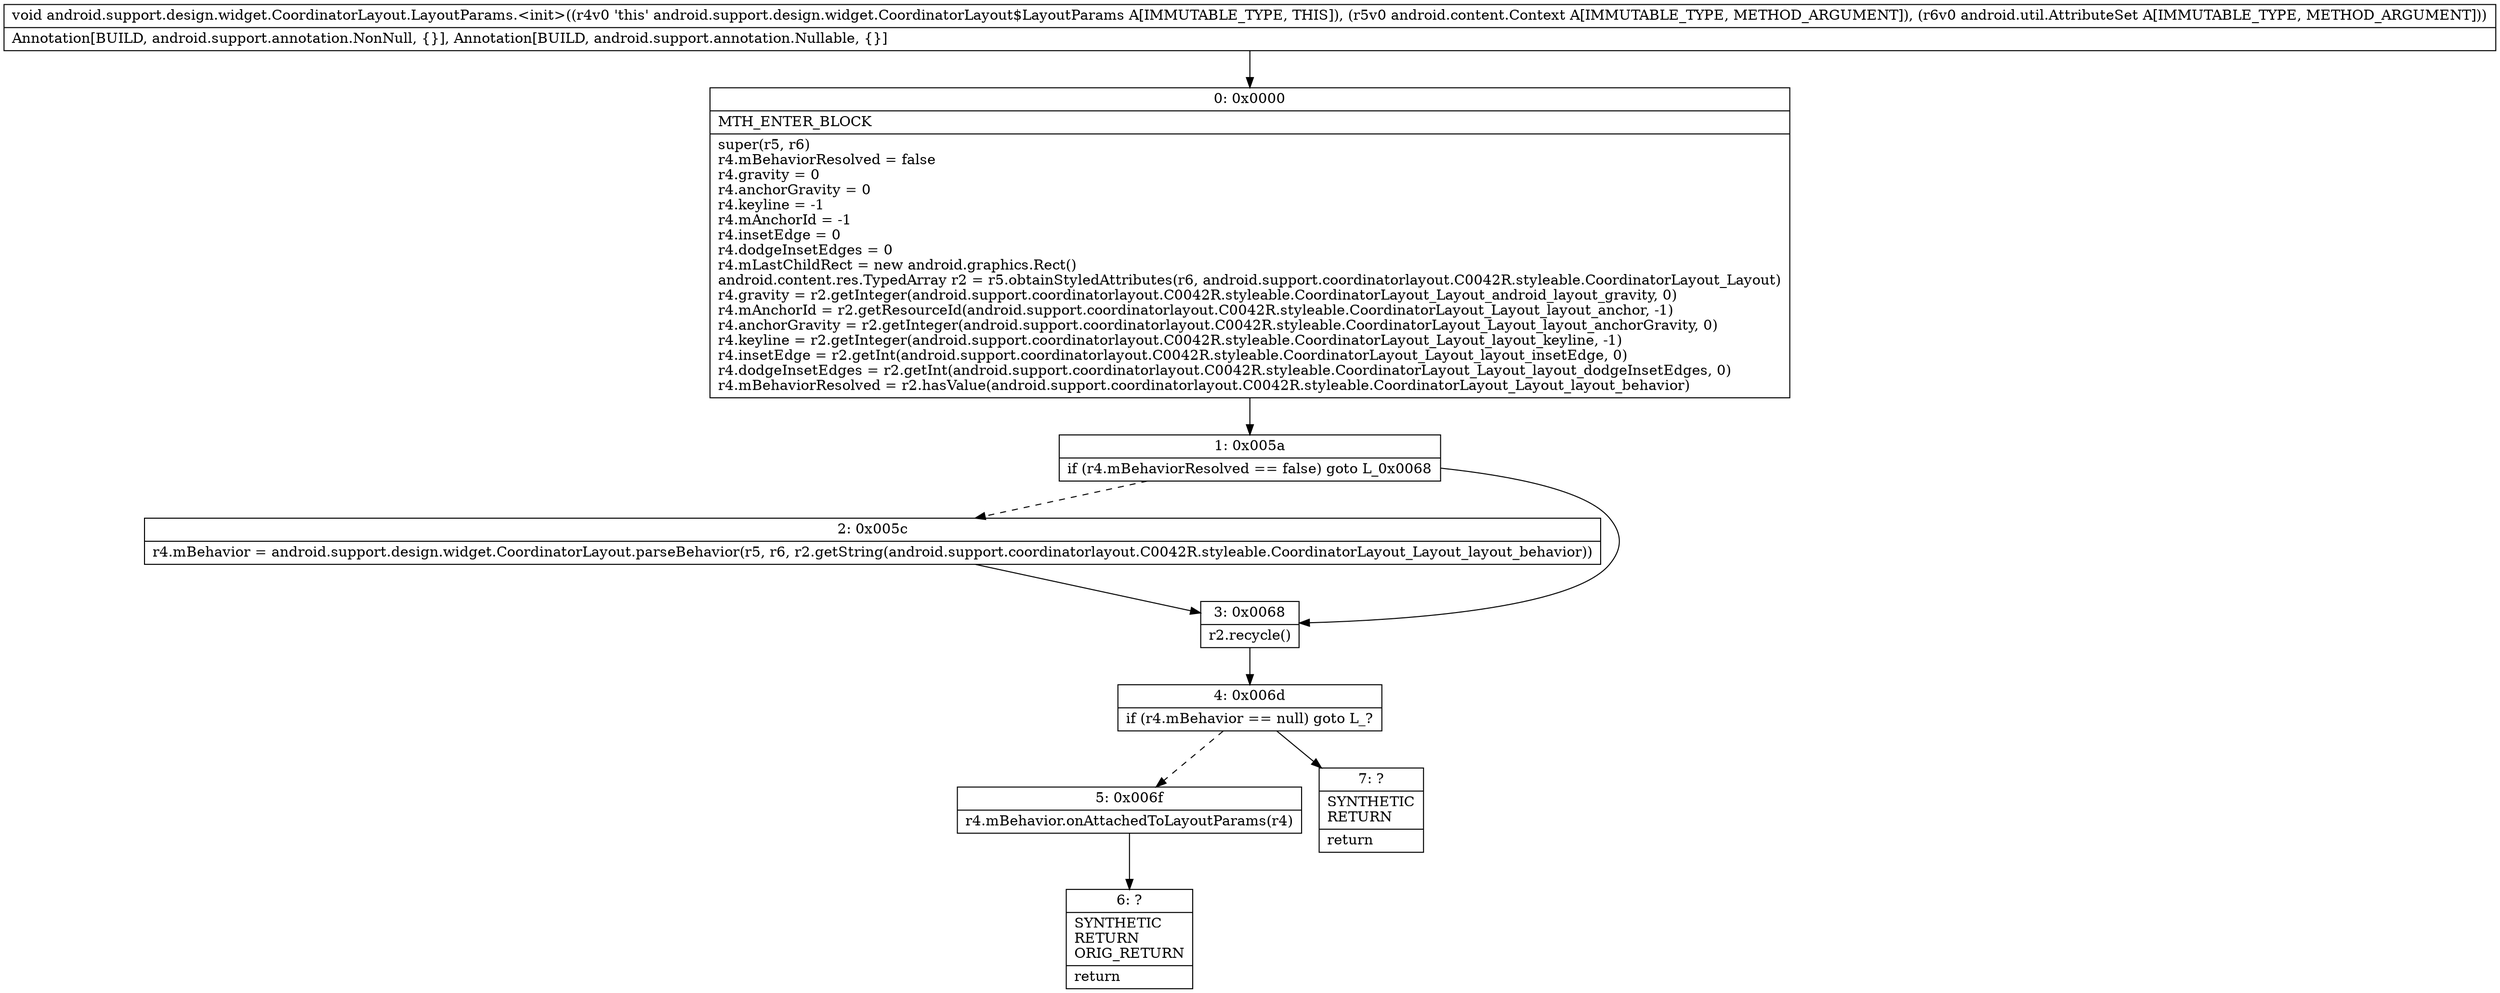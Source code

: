 digraph "CFG forandroid.support.design.widget.CoordinatorLayout.LayoutParams.\<init\>(Landroid\/content\/Context;Landroid\/util\/AttributeSet;)V" {
Node_0 [shape=record,label="{0\:\ 0x0000|MTH_ENTER_BLOCK\l|super(r5, r6)\lr4.mBehaviorResolved = false\lr4.gravity = 0\lr4.anchorGravity = 0\lr4.keyline = \-1\lr4.mAnchorId = \-1\lr4.insetEdge = 0\lr4.dodgeInsetEdges = 0\lr4.mLastChildRect = new android.graphics.Rect()\landroid.content.res.TypedArray r2 = r5.obtainStyledAttributes(r6, android.support.coordinatorlayout.C0042R.styleable.CoordinatorLayout_Layout)\lr4.gravity = r2.getInteger(android.support.coordinatorlayout.C0042R.styleable.CoordinatorLayout_Layout_android_layout_gravity, 0)\lr4.mAnchorId = r2.getResourceId(android.support.coordinatorlayout.C0042R.styleable.CoordinatorLayout_Layout_layout_anchor, \-1)\lr4.anchorGravity = r2.getInteger(android.support.coordinatorlayout.C0042R.styleable.CoordinatorLayout_Layout_layout_anchorGravity, 0)\lr4.keyline = r2.getInteger(android.support.coordinatorlayout.C0042R.styleable.CoordinatorLayout_Layout_layout_keyline, \-1)\lr4.insetEdge = r2.getInt(android.support.coordinatorlayout.C0042R.styleable.CoordinatorLayout_Layout_layout_insetEdge, 0)\lr4.dodgeInsetEdges = r2.getInt(android.support.coordinatorlayout.C0042R.styleable.CoordinatorLayout_Layout_layout_dodgeInsetEdges, 0)\lr4.mBehaviorResolved = r2.hasValue(android.support.coordinatorlayout.C0042R.styleable.CoordinatorLayout_Layout_layout_behavior)\l}"];
Node_1 [shape=record,label="{1\:\ 0x005a|if (r4.mBehaviorResolved == false) goto L_0x0068\l}"];
Node_2 [shape=record,label="{2\:\ 0x005c|r4.mBehavior = android.support.design.widget.CoordinatorLayout.parseBehavior(r5, r6, r2.getString(android.support.coordinatorlayout.C0042R.styleable.CoordinatorLayout_Layout_layout_behavior))\l}"];
Node_3 [shape=record,label="{3\:\ 0x0068|r2.recycle()\l}"];
Node_4 [shape=record,label="{4\:\ 0x006d|if (r4.mBehavior == null) goto L_?\l}"];
Node_5 [shape=record,label="{5\:\ 0x006f|r4.mBehavior.onAttachedToLayoutParams(r4)\l}"];
Node_6 [shape=record,label="{6\:\ ?|SYNTHETIC\lRETURN\lORIG_RETURN\l|return\l}"];
Node_7 [shape=record,label="{7\:\ ?|SYNTHETIC\lRETURN\l|return\l}"];
MethodNode[shape=record,label="{void android.support.design.widget.CoordinatorLayout.LayoutParams.\<init\>((r4v0 'this' android.support.design.widget.CoordinatorLayout$LayoutParams A[IMMUTABLE_TYPE, THIS]), (r5v0 android.content.Context A[IMMUTABLE_TYPE, METHOD_ARGUMENT]), (r6v0 android.util.AttributeSet A[IMMUTABLE_TYPE, METHOD_ARGUMENT]))  | Annotation[BUILD, android.support.annotation.NonNull, \{\}], Annotation[BUILD, android.support.annotation.Nullable, \{\}]\l}"];
MethodNode -> Node_0;
Node_0 -> Node_1;
Node_1 -> Node_2[style=dashed];
Node_1 -> Node_3;
Node_2 -> Node_3;
Node_3 -> Node_4;
Node_4 -> Node_5[style=dashed];
Node_4 -> Node_7;
Node_5 -> Node_6;
}

